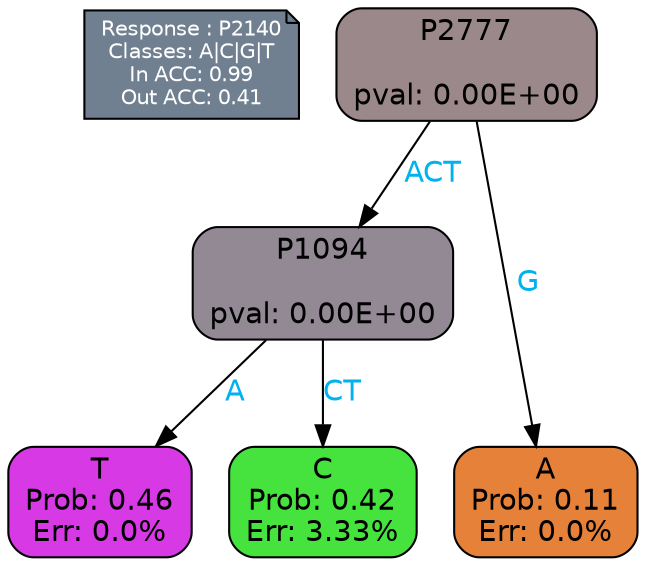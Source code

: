 digraph Tree {
node [shape=box, style="filled, rounded", color="black", fontname=helvetica] ;
graph [ranksep=equally, splines=polylines, bgcolor=transparent, dpi=600] ;
edge [fontname=helvetica] ;
LEGEND [label="Response : P2140
Classes: A|C|G|T
In ACC: 0.99
Out ACC: 0.41
",shape=note,align=left,style=filled,fillcolor="slategray",fontcolor="white",fontsize=10];1 [label="P2777

pval: 0.00E+00", fillcolor="#9b888b"] ;
2 [label="P1094

pval: 0.00E+00", fillcolor="#928995"] ;
3 [label="T
Prob: 0.46
Err: 0.0%", fillcolor="#d739e5"] ;
4 [label="C
Prob: 0.42
Err: 3.33%", fillcolor="#46e23e"] ;
5 [label="A
Prob: 0.11
Err: 0.0%", fillcolor="#e58139"] ;
1 -> 2 [label="ACT",fontcolor=deepskyblue2] ;
1 -> 5 [label="G",fontcolor=deepskyblue2] ;
2 -> 3 [label="A",fontcolor=deepskyblue2] ;
2 -> 4 [label="CT",fontcolor=deepskyblue2] ;
{rank = same; 3;4;5;}{rank = same; LEGEND;1;}}